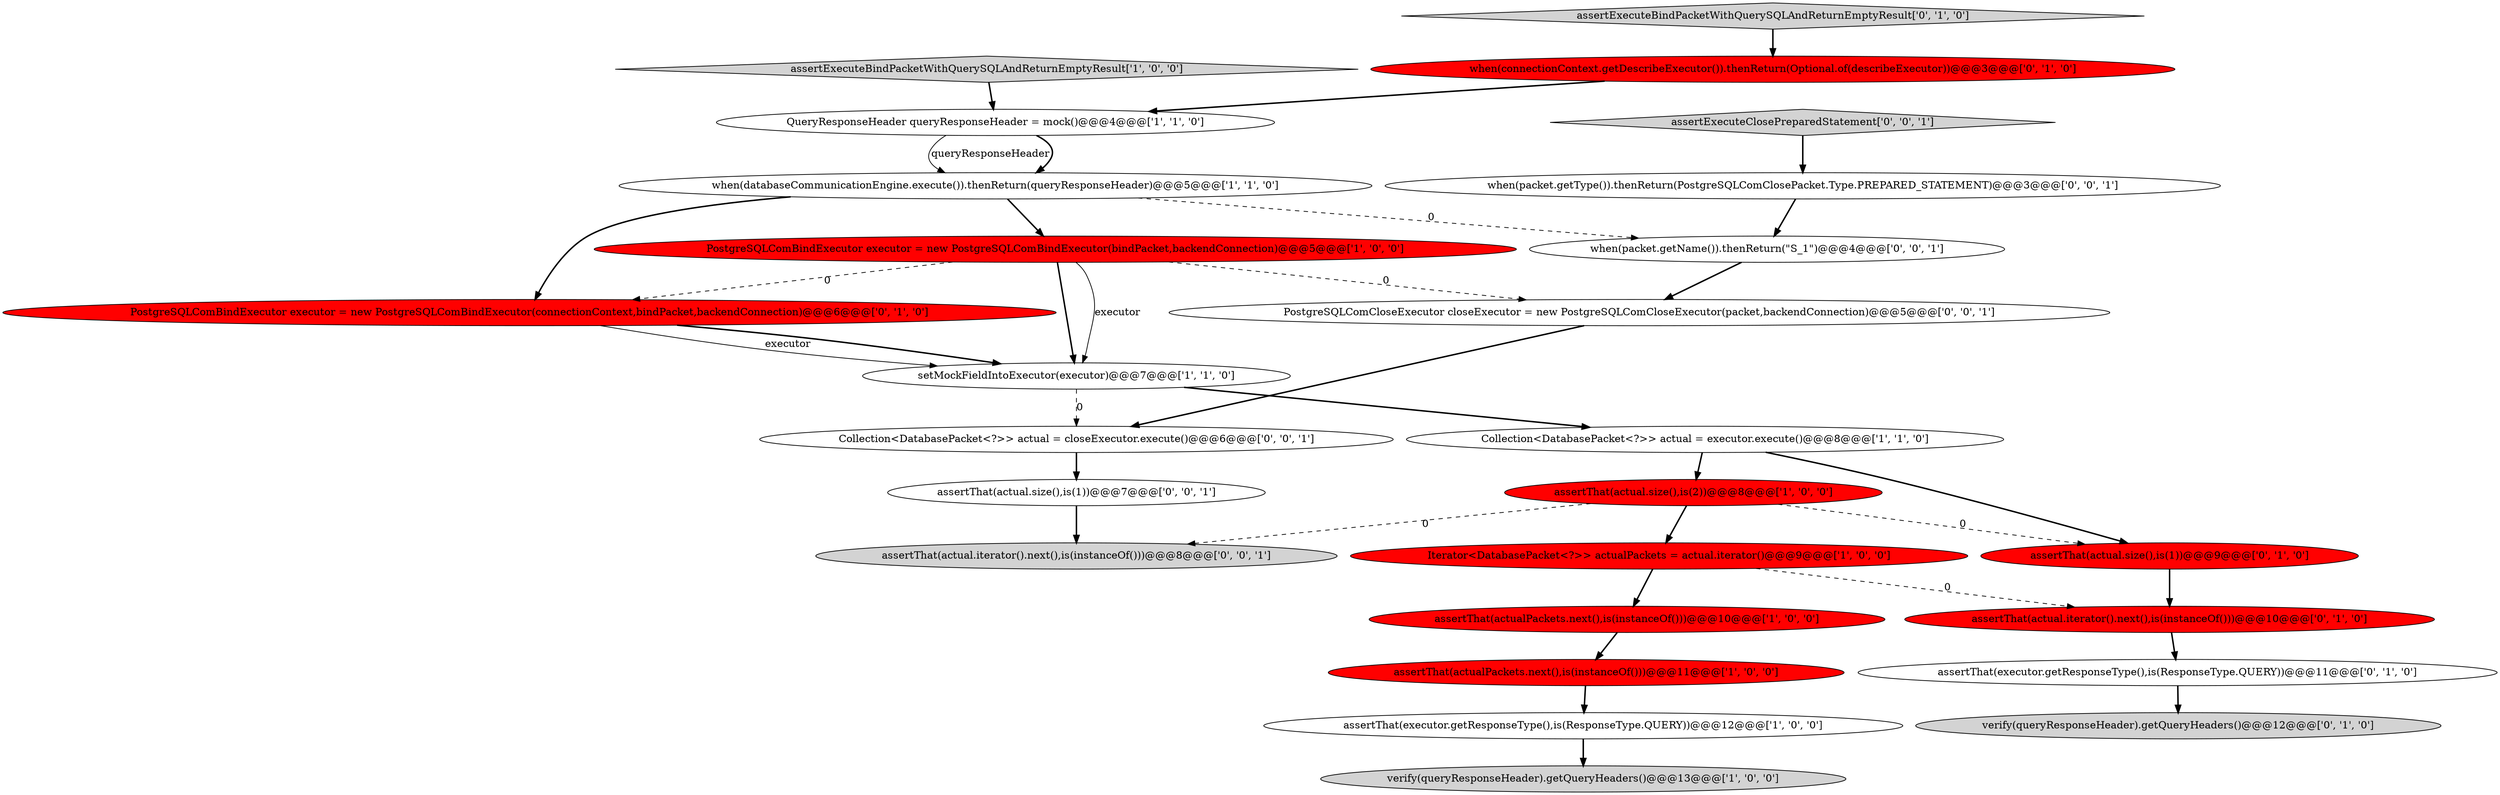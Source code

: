 digraph {
14 [style = filled, label = "assertThat(actual.size(),is(1))@@@9@@@['0', '1', '0']", fillcolor = red, shape = ellipse image = "AAA1AAABBB2BBB"];
19 [style = filled, label = "assertExecuteClosePreparedStatement['0', '0', '1']", fillcolor = lightgray, shape = diamond image = "AAA0AAABBB3BBB"];
7 [style = filled, label = "assertThat(executor.getResponseType(),is(ResponseType.QUERY))@@@12@@@['1', '0', '0']", fillcolor = white, shape = ellipse image = "AAA0AAABBB1BBB"];
15 [style = filled, label = "assertThat(executor.getResponseType(),is(ResponseType.QUERY))@@@11@@@['0', '1', '0']", fillcolor = white, shape = ellipse image = "AAA0AAABBB2BBB"];
11 [style = filled, label = "assertExecuteBindPacketWithQuerySQLAndReturnEmptyResult['1', '0', '0']", fillcolor = lightgray, shape = diamond image = "AAA0AAABBB1BBB"];
12 [style = filled, label = "when(connectionContext.getDescribeExecutor()).thenReturn(Optional.of(describeExecutor))@@@3@@@['0', '1', '0']", fillcolor = red, shape = ellipse image = "AAA1AAABBB2BBB"];
10 [style = filled, label = "verify(queryResponseHeader).getQueryHeaders()@@@13@@@['1', '0', '0']", fillcolor = lightgray, shape = ellipse image = "AAA0AAABBB1BBB"];
4 [style = filled, label = "assertThat(actualPackets.next(),is(instanceOf()))@@@10@@@['1', '0', '0']", fillcolor = red, shape = ellipse image = "AAA1AAABBB1BBB"];
24 [style = filled, label = "when(packet.getName()).thenReturn(\"S_1\")@@@4@@@['0', '0', '1']", fillcolor = white, shape = ellipse image = "AAA0AAABBB3BBB"];
1 [style = filled, label = "Iterator<DatabasePacket<?>> actualPackets = actual.iterator()@@@9@@@['1', '0', '0']", fillcolor = red, shape = ellipse image = "AAA1AAABBB1BBB"];
25 [style = filled, label = "assertThat(actual.size(),is(1))@@@7@@@['0', '0', '1']", fillcolor = white, shape = ellipse image = "AAA0AAABBB3BBB"];
2 [style = filled, label = "when(databaseCommunicationEngine.execute()).thenReturn(queryResponseHeader)@@@5@@@['1', '1', '0']", fillcolor = white, shape = ellipse image = "AAA0AAABBB1BBB"];
13 [style = filled, label = "assertExecuteBindPacketWithQuerySQLAndReturnEmptyResult['0', '1', '0']", fillcolor = lightgray, shape = diamond image = "AAA0AAABBB2BBB"];
18 [style = filled, label = "assertThat(actual.iterator().next(),is(instanceOf()))@@@10@@@['0', '1', '0']", fillcolor = red, shape = ellipse image = "AAA1AAABBB2BBB"];
16 [style = filled, label = "verify(queryResponseHeader).getQueryHeaders()@@@12@@@['0', '1', '0']", fillcolor = lightgray, shape = ellipse image = "AAA0AAABBB2BBB"];
17 [style = filled, label = "PostgreSQLComBindExecutor executor = new PostgreSQLComBindExecutor(connectionContext,bindPacket,backendConnection)@@@6@@@['0', '1', '0']", fillcolor = red, shape = ellipse image = "AAA1AAABBB2BBB"];
3 [style = filled, label = "assertThat(actual.size(),is(2))@@@8@@@['1', '0', '0']", fillcolor = red, shape = ellipse image = "AAA1AAABBB1BBB"];
20 [style = filled, label = "Collection<DatabasePacket<?>> actual = closeExecutor.execute()@@@6@@@['0', '0', '1']", fillcolor = white, shape = ellipse image = "AAA0AAABBB3BBB"];
22 [style = filled, label = "assertThat(actual.iterator().next(),is(instanceOf()))@@@8@@@['0', '0', '1']", fillcolor = lightgray, shape = ellipse image = "AAA0AAABBB3BBB"];
5 [style = filled, label = "QueryResponseHeader queryResponseHeader = mock()@@@4@@@['1', '1', '0']", fillcolor = white, shape = ellipse image = "AAA0AAABBB1BBB"];
21 [style = filled, label = "PostgreSQLComCloseExecutor closeExecutor = new PostgreSQLComCloseExecutor(packet,backendConnection)@@@5@@@['0', '0', '1']", fillcolor = white, shape = ellipse image = "AAA0AAABBB3BBB"];
23 [style = filled, label = "when(packet.getType()).thenReturn(PostgreSQLComClosePacket.Type.PREPARED_STATEMENT)@@@3@@@['0', '0', '1']", fillcolor = white, shape = ellipse image = "AAA0AAABBB3BBB"];
6 [style = filled, label = "setMockFieldIntoExecutor(executor)@@@7@@@['1', '1', '0']", fillcolor = white, shape = ellipse image = "AAA0AAABBB1BBB"];
8 [style = filled, label = "PostgreSQLComBindExecutor executor = new PostgreSQLComBindExecutor(bindPacket,backendConnection)@@@5@@@['1', '0', '0']", fillcolor = red, shape = ellipse image = "AAA1AAABBB1BBB"];
9 [style = filled, label = "assertThat(actualPackets.next(),is(instanceOf()))@@@11@@@['1', '0', '0']", fillcolor = red, shape = ellipse image = "AAA1AAABBB1BBB"];
0 [style = filled, label = "Collection<DatabasePacket<?>> actual = executor.execute()@@@8@@@['1', '1', '0']", fillcolor = white, shape = ellipse image = "AAA0AAABBB1BBB"];
2->17 [style = bold, label=""];
0->3 [style = bold, label=""];
4->9 [style = bold, label=""];
1->4 [style = bold, label=""];
12->5 [style = bold, label=""];
3->1 [style = bold, label=""];
25->22 [style = bold, label=""];
17->6 [style = bold, label=""];
5->2 [style = solid, label="queryResponseHeader"];
7->10 [style = bold, label=""];
6->20 [style = dashed, label="0"];
17->6 [style = solid, label="executor"];
18->15 [style = bold, label=""];
8->6 [style = solid, label="executor"];
8->6 [style = bold, label=""];
6->0 [style = bold, label=""];
1->18 [style = dashed, label="0"];
3->22 [style = dashed, label="0"];
8->21 [style = dashed, label="0"];
9->7 [style = bold, label=""];
15->16 [style = bold, label=""];
20->25 [style = bold, label=""];
11->5 [style = bold, label=""];
5->2 [style = bold, label=""];
0->14 [style = bold, label=""];
23->24 [style = bold, label=""];
13->12 [style = bold, label=""];
21->20 [style = bold, label=""];
24->21 [style = bold, label=""];
19->23 [style = bold, label=""];
8->17 [style = dashed, label="0"];
14->18 [style = bold, label=""];
2->24 [style = dashed, label="0"];
3->14 [style = dashed, label="0"];
2->8 [style = bold, label=""];
}
